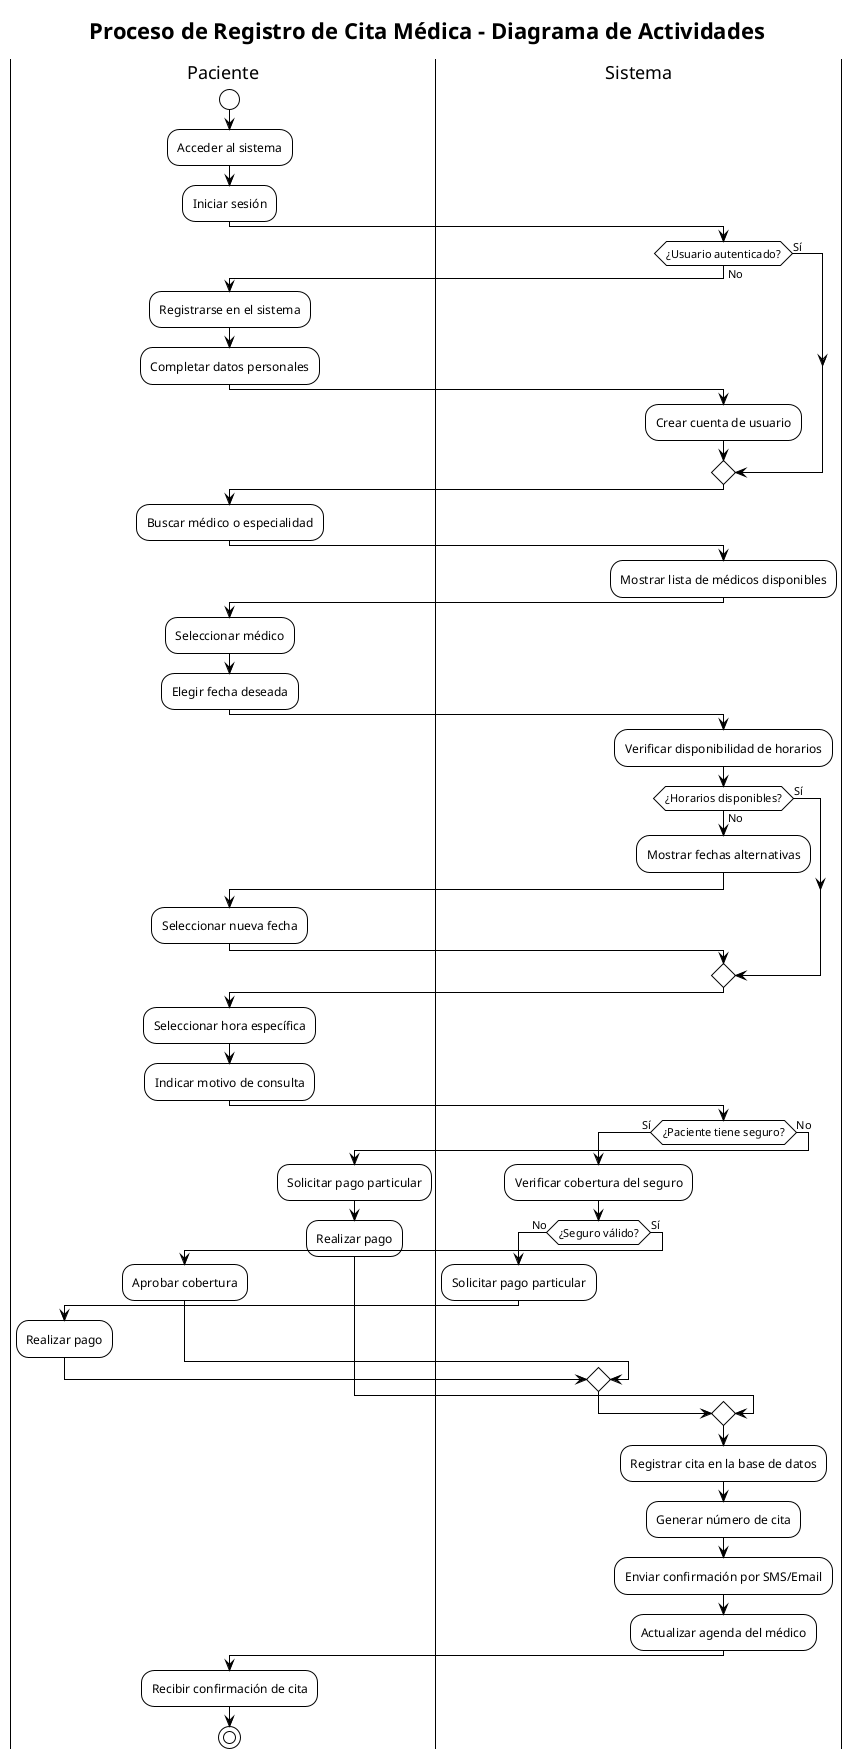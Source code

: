 @startuml diagrama_actividades
!theme plain
title Proceso de Registro de Cita Médica - Diagrama de Actividades

|Paciente|
start
:Acceder al sistema;
:Iniciar sesión;

|Sistema|
if (¿Usuario autenticado?) then (No)
    |Paciente|
    :Registrarse en el sistema;
    :Completar datos personales;
    |Sistema|
    :Crear cuenta de usuario;
else (Sí)
endif

|Paciente|
:Buscar médico o especialidad;

|Sistema|
:Mostrar lista de médicos disponibles;

|Paciente|
:Seleccionar médico;
:Elegir fecha deseada;

|Sistema|
:Verificar disponibilidad de horarios;

if (¿Horarios disponibles?) then (No)
    :Mostrar fechas alternativas;
    |Paciente|
    :Seleccionar nueva fecha;
else (Sí)
endif

|Paciente|
:Seleccionar hora específica;
:Indicar motivo de consulta;

|Sistema|
if (¿Paciente tiene seguro?) then (Sí)
    :Verificar cobertura del seguro;
    if (¿Seguro válido?) then (No)
        :Solicitar pago particular;
        |Paciente|
        :Realizar pago;
    else (Sí)
        :Aprobar cobertura;
    endif
else (No)
    :Solicitar pago particular;
    |Paciente|
    :Realizar pago;
endif

|Sistema|
:Registrar cita en la base de datos;
:Generar número de cita;
:Enviar confirmación por SMS/Email;
:Actualizar agenda del médico;

|Paciente|
:Recibir confirmación de cita;

stop

@enduml
